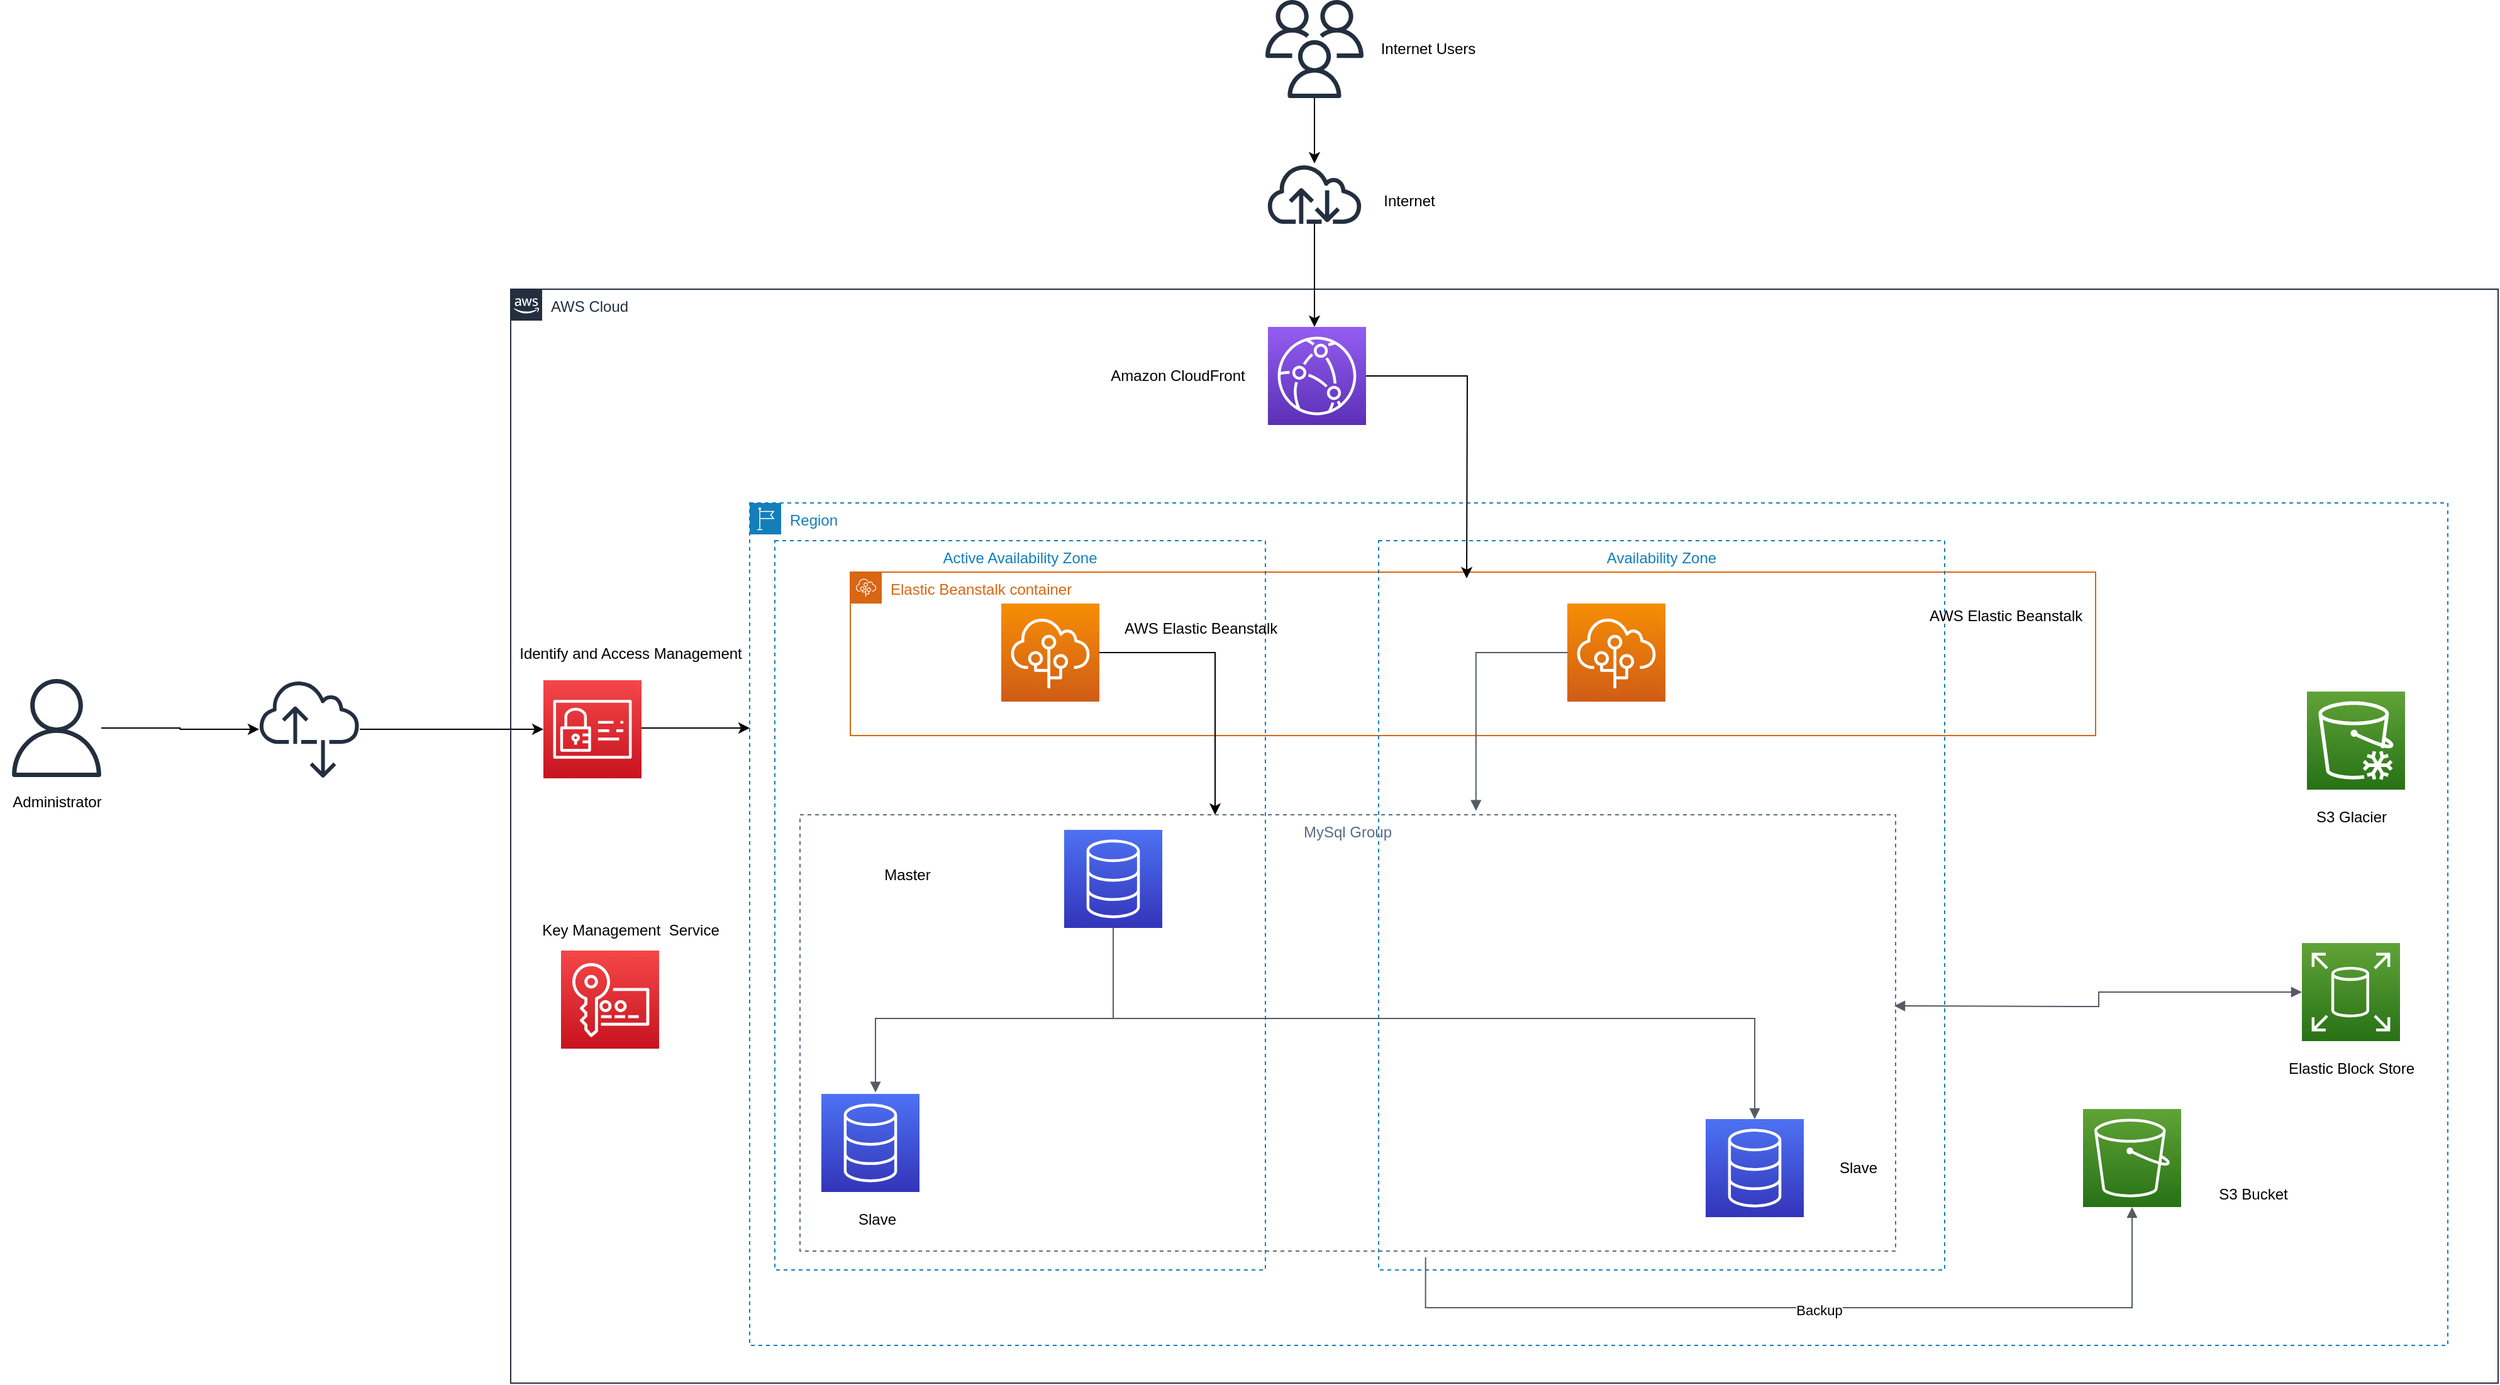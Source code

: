 <mxfile version="14.9.3" type="github">
  <diagram id="pQ-mQGiehcReT5hZOpBR" name="Page-1">
    <mxGraphModel dx="2000" dy="685" grid="1" gridSize="10" guides="1" tooltips="1" connect="1" arrows="1" fold="1" page="1" pageScale="1" pageWidth="827" pageHeight="1169" math="0" shadow="0">
      <root>
        <mxCell id="0" />
        <mxCell id="1" parent="0" />
        <mxCell id="ZLlnHVbcZNc7INUxOHm8-1" value="Elastic Beanstalk container" style="points=[[0,0],[0.25,0],[0.5,0],[0.75,0],[1,0],[1,0.25],[1,0.5],[1,0.75],[1,1],[0.75,1],[0.5,1],[0.25,1],[0,1],[0,0.75],[0,0.5],[0,0.25]];outlineConnect=0;gradientColor=none;html=1;whiteSpace=wrap;fontSize=12;fontStyle=0;shape=mxgraph.aws4.group;grIcon=mxgraph.aws4.group_elastic_beanstalk;strokeColor=#D86613;fillColor=none;verticalAlign=top;align=left;spacingLeft=30;fontColor=#D86613;dashed=0;" parent="1" vertex="1">
          <mxGeometry x="-90" y="465" width="990" height="130" as="geometry" />
        </mxCell>
        <mxCell id="ooA-Sr7LboeFShkX4qgm-1" value="AWS Cloud" style="points=[[0,0],[0.25,0],[0.5,0],[0.75,0],[1,0],[1,0.25],[1,0.5],[1,0.75],[1,1],[0.75,1],[0.5,1],[0.25,1],[0,1],[0,0.75],[0,0.5],[0,0.25]];outlineConnect=0;gradientColor=none;html=1;whiteSpace=wrap;fontSize=12;fontStyle=0;shape=mxgraph.aws4.group;grIcon=mxgraph.aws4.group_aws_cloud_alt;strokeColor=#232F3E;fillColor=none;verticalAlign=top;align=left;spacingLeft=30;fontColor=#232F3E;dashed=0;" parent="1" vertex="1">
          <mxGeometry x="-360" y="240" width="1580" height="870" as="geometry" />
        </mxCell>
        <mxCell id="ooA-Sr7LboeFShkX4qgm-3" value="Active Availability Zone" style="fillColor=none;strokeColor=#147EBA;dashed=1;verticalAlign=top;fontStyle=0;fontColor=#147EBA;" parent="1" vertex="1">
          <mxGeometry x="-150" y="440" width="390" height="580" as="geometry" />
        </mxCell>
        <mxCell id="ooA-Sr7LboeFShkX4qgm-2" value="Region" style="points=[[0,0],[0.25,0],[0.5,0],[0.75,0],[1,0],[1,0.25],[1,0.5],[1,0.75],[1,1],[0.75,1],[0.5,1],[0.25,1],[0,1],[0,0.75],[0,0.5],[0,0.25]];outlineConnect=0;gradientColor=none;html=1;whiteSpace=wrap;fontSize=12;fontStyle=0;shape=mxgraph.aws4.group;grIcon=mxgraph.aws4.group_region;strokeColor=#147EBA;fillColor=none;verticalAlign=top;align=left;spacingLeft=30;fontColor=#147EBA;dashed=1;" parent="1" vertex="1">
          <mxGeometry x="-170" y="410" width="1350" height="670" as="geometry" />
        </mxCell>
        <mxCell id="ooA-Sr7LboeFShkX4qgm-4" value="Availability Zone" style="fillColor=none;strokeColor=#147EBA;dashed=1;verticalAlign=top;fontStyle=0;fontColor=#147EBA;" parent="1" vertex="1">
          <mxGeometry x="330" y="440" width="450" height="580" as="geometry" />
        </mxCell>
        <mxCell id="LTmt9nos-p75ERaRz-Tp-5" value="" style="edgeStyle=orthogonalEdgeStyle;rounded=0;orthogonalLoop=1;jettySize=auto;html=1;" parent="1" source="ooA-Sr7LboeFShkX4qgm-8" target="ooA-Sr7LboeFShkX4qgm-11" edge="1">
          <mxGeometry relative="1" as="geometry" />
        </mxCell>
        <object label="" id="ooA-Sr7LboeFShkX4qgm-8">
          <mxCell style="outlineConnect=0;fontColor=#232F3E;gradientColor=none;fillColor=#232F3E;strokeColor=none;dashed=0;verticalLabelPosition=bottom;verticalAlign=top;align=center;html=1;fontSize=12;fontStyle=0;aspect=fixed;pointerEvents=1;shape=mxgraph.aws4.users;" parent="1" vertex="1">
            <mxGeometry x="240" y="10" width="78" height="78" as="geometry" />
          </mxCell>
        </object>
        <mxCell id="LTmt9nos-p75ERaRz-Tp-6" value="" style="edgeStyle=orthogonalEdgeStyle;rounded=0;orthogonalLoop=1;jettySize=auto;html=1;" parent="1" source="ooA-Sr7LboeFShkX4qgm-11" target="ooA-Sr7LboeFShkX4qgm-14" edge="1">
          <mxGeometry relative="1" as="geometry">
            <Array as="points">
              <mxPoint x="279" y="309" />
            </Array>
          </mxGeometry>
        </mxCell>
        <mxCell id="ooA-Sr7LboeFShkX4qgm-11" value="" style="outlineConnect=0;fontColor=#232F3E;gradientColor=none;fillColor=#232F3E;strokeColor=none;dashed=0;verticalLabelPosition=bottom;verticalAlign=top;align=center;html=1;fontSize=12;fontStyle=0;aspect=fixed;pointerEvents=1;shape=mxgraph.aws4.internet;" parent="1" vertex="1">
          <mxGeometry x="240" y="140" width="78" height="48" as="geometry" />
        </mxCell>
        <mxCell id="ZLlnHVbcZNc7INUxOHm8-2" value="" style="edgeStyle=orthogonalEdgeStyle;rounded=0;orthogonalLoop=1;jettySize=auto;html=1;" parent="1" source="ooA-Sr7LboeFShkX4qgm-14" edge="1">
          <mxGeometry relative="1" as="geometry">
            <mxPoint x="400" y="470" as="targetPoint" />
          </mxGeometry>
        </mxCell>
        <mxCell id="ooA-Sr7LboeFShkX4qgm-14" value="" style="points=[[0,0,0],[0.25,0,0],[0.5,0,0],[0.75,0,0],[1,0,0],[0,1,0],[0.25,1,0],[0.5,1,0],[0.75,1,0],[1,1,0],[0,0.25,0],[0,0.5,0],[0,0.75,0],[1,0.25,0],[1,0.5,0],[1,0.75,0]];outlineConnect=0;fontColor=#232F3E;gradientColor=#945DF2;gradientDirection=north;fillColor=#5A30B5;strokeColor=#ffffff;dashed=0;verticalLabelPosition=bottom;verticalAlign=top;align=center;html=1;fontSize=12;fontStyle=0;aspect=fixed;shape=mxgraph.aws4.resourceIcon;resIcon=mxgraph.aws4.cloudfront;" parent="1" vertex="1">
          <mxGeometry x="242" y="270" width="78" height="78" as="geometry" />
        </mxCell>
        <mxCell id="LTmt9nos-p75ERaRz-Tp-9" value="Internet Users" style="text;html=1;resizable=0;autosize=1;align=center;verticalAlign=middle;points=[];fillColor=none;strokeColor=none;rounded=0;" parent="1" vertex="1">
          <mxGeometry x="324" y="39" width="90" height="20" as="geometry" />
        </mxCell>
        <mxCell id="LTmt9nos-p75ERaRz-Tp-10" value="Amazon CloudFront" style="text;html=1;resizable=0;autosize=1;align=center;verticalAlign=middle;points=[];fillColor=none;strokeColor=none;rounded=0;" parent="1" vertex="1">
          <mxGeometry x="110" y="299" width="120" height="20" as="geometry" />
        </mxCell>
        <mxCell id="LTmt9nos-p75ERaRz-Tp-11" value="Internet" style="text;html=1;resizable=0;autosize=1;align=center;verticalAlign=middle;points=[];fillColor=none;strokeColor=none;rounded=0;" parent="1" vertex="1">
          <mxGeometry x="324" y="160" width="60" height="20" as="geometry" />
        </mxCell>
        <mxCell id="LTmt9nos-p75ERaRz-Tp-4" value="" style="points=[[0,0,0],[0.25,0,0],[0.5,0,0],[0.75,0,0],[1,0,0],[0,1,0],[0.25,1,0],[0.5,1,0],[0.75,1,0],[1,1,0],[0,0.25,0],[0,0.5,0],[0,0.75,0],[1,0.25,0],[1,0.5,0],[1,0.75,0]];outlineConnect=0;fontColor=#232F3E;gradientColor=#F78E04;gradientDirection=north;fillColor=#D05C17;strokeColor=#ffffff;dashed=0;verticalLabelPosition=bottom;verticalAlign=top;align=center;html=1;fontSize=12;fontStyle=0;aspect=fixed;shape=mxgraph.aws4.resourceIcon;resIcon=mxgraph.aws4.elastic_beanstalk;" parent="1" vertex="1">
          <mxGeometry x="30" y="490" width="78" height="78" as="geometry" />
        </mxCell>
        <mxCell id="LTmt9nos-p75ERaRz-Tp-8" value="" style="edgeStyle=orthogonalEdgeStyle;rounded=0;orthogonalLoop=1;jettySize=auto;html=1;exitX=1;exitY=0.5;exitDx=0;exitDy=0;exitPerimeter=0;" parent="1" source="LTmt9nos-p75ERaRz-Tp-4" target="LTmt9nos-p75ERaRz-Tp-28" edge="1">
          <mxGeometry relative="1" as="geometry">
            <mxPoint x="-89" y="550" as="sourcePoint" />
            <mxPoint x="-89" y="620" as="targetPoint" />
            <Array as="points">
              <mxPoint x="200" y="529" />
            </Array>
          </mxGeometry>
        </mxCell>
        <mxCell id="LTmt9nos-p75ERaRz-Tp-28" value="MySql Group" style="fillColor=none;strokeColor=#5A6C86;dashed=1;verticalAlign=top;fontStyle=0;fontColor=#5A6C86;" parent="1" vertex="1">
          <mxGeometry x="-130" y="658" width="871" height="347" as="geometry" />
        </mxCell>
        <mxCell id="LTmt9nos-p75ERaRz-Tp-29" value="" style="points=[[0,0,0],[0.25,0,0],[0.5,0,0],[0.75,0,0],[1,0,0],[0,1,0],[0.25,1,0],[0.5,1,0],[0.75,1,0],[1,1,0],[0,0.25,0],[0,0.5,0],[0,0.75,0],[1,0.25,0],[1,0.5,0],[1,0.75,0]];outlineConnect=0;fontColor=#232F3E;gradientColor=#4D72F3;gradientDirection=north;fillColor=#3334B9;strokeColor=#ffffff;dashed=0;verticalLabelPosition=bottom;verticalAlign=top;align=center;html=1;fontSize=12;fontStyle=0;aspect=fixed;shape=mxgraph.aws4.resourceIcon;resIcon=mxgraph.aws4.database;" parent="1" vertex="1">
          <mxGeometry x="80" y="670" width="78" height="78" as="geometry" />
        </mxCell>
        <mxCell id="LTmt9nos-p75ERaRz-Tp-30" value="" style="points=[[0,0,0],[0.25,0,0],[0.5,0,0],[0.75,0,0],[1,0,0],[0,1,0],[0.25,1,0],[0.5,1,0],[0.75,1,0],[1,1,0],[0,0.25,0],[0,0.5,0],[0,0.75,0],[1,0.25,0],[1,0.5,0],[1,0.75,0]];outlineConnect=0;fontColor=#232F3E;gradientColor=#4D72F3;gradientDirection=north;fillColor=#3334B9;strokeColor=#ffffff;dashed=0;verticalLabelPosition=bottom;verticalAlign=top;align=center;html=1;fontSize=12;fontStyle=0;aspect=fixed;shape=mxgraph.aws4.resourceIcon;resIcon=mxgraph.aws4.database;" parent="1" vertex="1">
          <mxGeometry x="-113" y="880" width="78" height="78" as="geometry" />
        </mxCell>
        <mxCell id="LTmt9nos-p75ERaRz-Tp-31" value="" style="points=[[0,0,0],[0.25,0,0],[0.5,0,0],[0.75,0,0],[1,0,0],[0,1,0],[0.25,1,0],[0.5,1,0],[0.75,1,0],[1,1,0],[0,0.25,0],[0,0.5,0],[0,0.75,0],[1,0.25,0],[1,0.5,0],[1,0.75,0]];outlineConnect=0;fontColor=#232F3E;gradientColor=#4D72F3;gradientDirection=north;fillColor=#3334B9;strokeColor=#ffffff;dashed=0;verticalLabelPosition=bottom;verticalAlign=top;align=center;html=1;fontSize=12;fontStyle=0;aspect=fixed;shape=mxgraph.aws4.resourceIcon;resIcon=mxgraph.aws4.database;" parent="1" vertex="1">
          <mxGeometry x="590" y="900" width="78" height="78" as="geometry" />
        </mxCell>
        <mxCell id="LTmt9nos-p75ERaRz-Tp-36" value="" style="points=[[0,0,0],[0.25,0,0],[0.5,0,0],[0.75,0,0],[1,0,0],[0,1,0],[0.25,1,0],[0.5,1,0],[0.75,1,0],[1,1,0],[0,0.25,0],[0,0.5,0],[0,0.75,0],[1,0.25,0],[1,0.5,0],[1,0.75,0]];outlineConnect=0;fontColor=#232F3E;gradientColor=#F78E04;gradientDirection=north;fillColor=#D05C17;strokeColor=#ffffff;dashed=0;verticalLabelPosition=bottom;verticalAlign=top;align=center;html=1;fontSize=12;fontStyle=0;aspect=fixed;shape=mxgraph.aws4.resourceIcon;resIcon=mxgraph.aws4.elastic_beanstalk;" parent="1" vertex="1">
          <mxGeometry x="480" y="490" width="78" height="78" as="geometry" />
        </mxCell>
        <mxCell id="LTmt9nos-p75ERaRz-Tp-37" value="AWS Elastic Beanstalk&amp;nbsp;" style="text;html=1;resizable=0;autosize=1;align=center;verticalAlign=middle;points=[];fillColor=none;strokeColor=none;rounded=0;" parent="1" vertex="1">
          <mxGeometry x="120" y="500" width="140" height="20" as="geometry" />
        </mxCell>
        <mxCell id="LTmt9nos-p75ERaRz-Tp-62" value="" style="edgeStyle=orthogonalEdgeStyle;rounded=0;orthogonalLoop=1;jettySize=auto;html=1;" parent="1" source="LTmt9nos-p75ERaRz-Tp-52" target="LTmt9nos-p75ERaRz-Tp-64" edge="1">
          <mxGeometry relative="1" as="geometry">
            <mxPoint x="-590" y="580" as="targetPoint" />
          </mxGeometry>
        </mxCell>
        <mxCell id="LTmt9nos-p75ERaRz-Tp-52" value="" style="outlineConnect=0;fontColor=#232F3E;gradientColor=none;fillColor=#232F3E;strokeColor=none;dashed=0;verticalLabelPosition=bottom;verticalAlign=top;align=center;html=1;fontSize=12;fontStyle=0;aspect=fixed;pointerEvents=1;shape=mxgraph.aws4.user;" parent="1" vertex="1">
          <mxGeometry x="-760" y="550" width="78" height="78" as="geometry" />
        </mxCell>
        <mxCell id="LTmt9nos-p75ERaRz-Tp-53" value="Administrator" style="text;html=1;resizable=0;autosize=1;align=center;verticalAlign=middle;points=[];fillColor=none;strokeColor=none;rounded=0;" parent="1" vertex="1">
          <mxGeometry x="-766" y="638" width="90" height="20" as="geometry" />
        </mxCell>
        <mxCell id="LTmt9nos-p75ERaRz-Tp-71" value="" style="edgeStyle=orthogonalEdgeStyle;rounded=0;orthogonalLoop=1;jettySize=auto;html=1;" parent="1" source="LTmt9nos-p75ERaRz-Tp-56" target="ooA-Sr7LboeFShkX4qgm-2" edge="1">
          <mxGeometry relative="1" as="geometry">
            <Array as="points">
              <mxPoint x="-190" y="589" />
              <mxPoint x="-190" y="589" />
            </Array>
          </mxGeometry>
        </mxCell>
        <mxCell id="LTmt9nos-p75ERaRz-Tp-56" value="" style="points=[[0,0,0],[0.25,0,0],[0.5,0,0],[0.75,0,0],[1,0,0],[0,1,0],[0.25,1,0],[0.5,1,0],[0.75,1,0],[1,1,0],[0,0.25,0],[0,0.5,0],[0,0.75,0],[1,0.25,0],[1,0.5,0],[1,0.75,0]];outlineConnect=0;fontColor=#232F3E;gradientColor=#F54749;gradientDirection=north;fillColor=#C7131F;strokeColor=#ffffff;dashed=0;verticalLabelPosition=bottom;verticalAlign=top;align=center;html=1;fontSize=12;fontStyle=0;aspect=fixed;shape=mxgraph.aws4.resourceIcon;resIcon=mxgraph.aws4.identity_and_access_management;" parent="1" vertex="1">
          <mxGeometry x="-334" y="551" width="78" height="78" as="geometry" />
        </mxCell>
        <mxCell id="LTmt9nos-p75ERaRz-Tp-70" value="" style="edgeStyle=orthogonalEdgeStyle;rounded=0;orthogonalLoop=1;jettySize=auto;html=1;" parent="1" source="LTmt9nos-p75ERaRz-Tp-64" target="LTmt9nos-p75ERaRz-Tp-56" edge="1">
          <mxGeometry relative="1" as="geometry">
            <mxPoint x="-400" y="590" as="targetPoint" />
          </mxGeometry>
        </mxCell>
        <mxCell id="LTmt9nos-p75ERaRz-Tp-64" value="" style="outlineConnect=0;fontColor=#232F3E;gradientColor=none;fillColor=#232F3E;strokeColor=none;dashed=0;verticalLabelPosition=bottom;verticalAlign=top;align=center;html=1;fontSize=12;fontStyle=0;aspect=fixed;pointerEvents=1;shape=mxgraph.aws4.internet_alt2;" parent="1" vertex="1">
          <mxGeometry x="-560" y="550" width="80" height="80" as="geometry" />
        </mxCell>
        <mxCell id="LTmt9nos-p75ERaRz-Tp-72" value="Identify and Access Management" style="text;html=1;resizable=0;autosize=1;align=center;verticalAlign=middle;points=[];fillColor=none;strokeColor=none;rounded=0;" parent="1" vertex="1">
          <mxGeometry x="-360" y="520" width="190" height="20" as="geometry" />
        </mxCell>
        <mxCell id="LTmt9nos-p75ERaRz-Tp-83" value="" style="points=[[0,0,0],[0.25,0,0],[0.5,0,0],[0.75,0,0],[1,0,0],[0,1,0],[0.25,1,0],[0.5,1,0],[0.75,1,0],[1,1,0],[0,0.25,0],[0,0.5,0],[0,0.75,0],[1,0.25,0],[1,0.5,0],[1,0.75,0]];outlineConnect=0;fontColor=#232F3E;gradientColor=#F54749;gradientDirection=north;fillColor=#C7131F;strokeColor=#ffffff;dashed=0;verticalLabelPosition=bottom;verticalAlign=top;align=center;html=1;fontSize=12;fontStyle=0;aspect=fixed;shape=mxgraph.aws4.resourceIcon;resIcon=mxgraph.aws4.key_management_service;" parent="1" vertex="1">
          <mxGeometry x="-320" y="766" width="78" height="78" as="geometry" />
        </mxCell>
        <mxCell id="LTmt9nos-p75ERaRz-Tp-84" value="" style="points=[[0,0,0],[0.25,0,0],[0.5,0,0],[0.75,0,0],[1,0,0],[0,1,0],[0.25,1,0],[0.5,1,0],[0.75,1,0],[1,1,0],[0,0.25,0],[0,0.5,0],[0,0.75,0],[1,0.25,0],[1,0.5,0],[1,0.75,0]];outlineConnect=0;fontColor=#232F3E;gradientColor=#60A337;gradientDirection=north;fillColor=#277116;strokeColor=#ffffff;dashed=0;verticalLabelPosition=bottom;verticalAlign=top;align=center;html=1;fontSize=12;fontStyle=0;aspect=fixed;shape=mxgraph.aws4.resourceIcon;resIcon=mxgraph.aws4.glacier;" parent="1" vertex="1">
          <mxGeometry x="1068" y="560" width="78" height="78" as="geometry" />
        </mxCell>
        <mxCell id="LTmt9nos-p75ERaRz-Tp-85" value="S3 Glacier" style="text;html=1;resizable=0;autosize=1;align=center;verticalAlign=middle;points=[];fillColor=none;strokeColor=none;rounded=0;" parent="1" vertex="1">
          <mxGeometry x="1068" y="650" width="70" height="20" as="geometry" />
        </mxCell>
        <mxCell id="LTmt9nos-p75ERaRz-Tp-97" value="" style="edgeStyle=orthogonalEdgeStyle;html=1;endArrow=block;elbow=vertical;startArrow=none;endFill=1;strokeColor=#545B64;rounded=0;exitX=0.5;exitY=1;exitDx=0;exitDy=0;exitPerimeter=0;" parent="1" source="LTmt9nos-p75ERaRz-Tp-29" edge="1">
          <mxGeometry width="100" relative="1" as="geometry">
            <mxPoint x="-170" y="878.82" as="sourcePoint" />
            <mxPoint x="-70" y="878.82" as="targetPoint" />
            <Array as="points">
              <mxPoint x="119" y="820" />
              <mxPoint x="-70" y="820" />
            </Array>
          </mxGeometry>
        </mxCell>
        <mxCell id="LTmt9nos-p75ERaRz-Tp-98" value="" style="edgeStyle=orthogonalEdgeStyle;html=1;endArrow=block;elbow=vertical;startArrow=none;endFill=1;strokeColor=#545B64;rounded=0;entryX=0.5;entryY=0;entryDx=0;entryDy=0;entryPerimeter=0;exitX=0.5;exitY=1;exitDx=0;exitDy=0;exitPerimeter=0;" parent="1" source="LTmt9nos-p75ERaRz-Tp-29" target="LTmt9nos-p75ERaRz-Tp-31" edge="1">
          <mxGeometry width="100" relative="1" as="geometry">
            <mxPoint y="780" as="sourcePoint" />
            <mxPoint x="130" y="730" as="targetPoint" />
            <Array as="points">
              <mxPoint x="119" y="820" />
              <mxPoint x="629" y="820" />
            </Array>
          </mxGeometry>
        </mxCell>
        <mxCell id="LTmt9nos-p75ERaRz-Tp-101" value="Master" style="text;html=1;resizable=0;autosize=1;align=center;verticalAlign=middle;points=[];fillColor=none;strokeColor=none;rounded=0;" parent="1" vertex="1">
          <mxGeometry x="-70" y="696" width="50" height="20" as="geometry" />
        </mxCell>
        <mxCell id="LTmt9nos-p75ERaRz-Tp-102" value="Slave" style="text;html=1;resizable=0;autosize=1;align=center;verticalAlign=middle;points=[];fillColor=none;strokeColor=none;rounded=0;" parent="1" vertex="1">
          <mxGeometry x="-94.5" y="970" width="50" height="20" as="geometry" />
        </mxCell>
        <mxCell id="LTmt9nos-p75ERaRz-Tp-106" value="Slave" style="text;html=1;resizable=0;autosize=1;align=center;verticalAlign=middle;points=[];fillColor=none;strokeColor=none;rounded=0;" parent="1" vertex="1">
          <mxGeometry x="686" y="929" width="50" height="20" as="geometry" />
        </mxCell>
        <mxCell id="LTmt9nos-p75ERaRz-Tp-107" value="AWS Elastic Beanstalk&amp;nbsp;" style="text;html=1;resizable=0;autosize=1;align=center;verticalAlign=middle;points=[];fillColor=none;strokeColor=none;rounded=0;" parent="1" vertex="1">
          <mxGeometry x="760" y="490" width="140" height="20" as="geometry" />
        </mxCell>
        <mxCell id="Qxc1Fl-9jdv7Uj5yRMaZ-1" value="Key Management &amp;nbsp;Service" style="text;html=1;resizable=0;autosize=1;align=center;verticalAlign=middle;points=[];fillColor=none;strokeColor=none;rounded=0;" parent="1" vertex="1">
          <mxGeometry x="-345" y="740" width="160" height="20" as="geometry" />
        </mxCell>
        <mxCell id="Qxc1Fl-9jdv7Uj5yRMaZ-3" value="" style="edgeStyle=orthogonalEdgeStyle;html=1;endArrow=block;elbow=vertical;startArrow=none;endFill=1;strokeColor=#545B64;rounded=0;exitX=0;exitY=0.5;exitDx=0;exitDy=0;exitPerimeter=0;entryX=0.617;entryY=-0.009;entryDx=0;entryDy=0;entryPerimeter=0;" parent="1" source="LTmt9nos-p75ERaRz-Tp-36" target="LTmt9nos-p75ERaRz-Tp-28" edge="1">
          <mxGeometry width="100" relative="1" as="geometry">
            <mxPoint x="330" y="580" as="sourcePoint" />
            <mxPoint x="430" y="580" as="targetPoint" />
            <Array as="points" />
          </mxGeometry>
        </mxCell>
        <mxCell id="Qxc1Fl-9jdv7Uj5yRMaZ-5" value="" style="points=[[0,0,0],[0.25,0,0],[0.5,0,0],[0.75,0,0],[1,0,0],[0,1,0],[0.25,1,0],[0.5,1,0],[0.75,1,0],[1,1,0],[0,0.25,0],[0,0.5,0],[0,0.75,0],[1,0.25,0],[1,0.5,0],[1,0.75,0]];outlineConnect=0;fontColor=#232F3E;gradientColor=#60A337;gradientDirection=north;fillColor=#277116;strokeColor=#ffffff;dashed=0;verticalLabelPosition=bottom;verticalAlign=top;align=center;html=1;fontSize=12;fontStyle=0;aspect=fixed;shape=mxgraph.aws4.resourceIcon;resIcon=mxgraph.aws4.s3;" parent="1" vertex="1">
          <mxGeometry x="890" y="892" width="78" height="78" as="geometry" />
        </mxCell>
        <mxCell id="Qxc1Fl-9jdv7Uj5yRMaZ-6" value="S3 Bucket" style="text;html=1;resizable=0;autosize=1;align=center;verticalAlign=middle;points=[];fillColor=none;strokeColor=none;rounded=0;" parent="1" vertex="1">
          <mxGeometry x="990" y="950" width="70" height="20" as="geometry" />
        </mxCell>
        <mxCell id="0bghD45XRLG5SR6BhIwJ-3" value="" style="points=[[0,0,0],[0.25,0,0],[0.5,0,0],[0.75,0,0],[1,0,0],[0,1,0],[0.25,1,0],[0.5,1,0],[0.75,1,0],[1,1,0],[0,0.25,0],[0,0.5,0],[0,0.75,0],[1,0.25,0],[1,0.5,0],[1,0.75,0]];outlineConnect=0;fontColor=#232F3E;gradientColor=#60A337;gradientDirection=north;fillColor=#277116;strokeColor=#ffffff;dashed=0;verticalLabelPosition=bottom;verticalAlign=top;align=center;html=1;fontSize=12;fontStyle=0;aspect=fixed;shape=mxgraph.aws4.resourceIcon;resIcon=mxgraph.aws4.elastic_block_store;" vertex="1" parent="1">
          <mxGeometry x="1064" y="760" width="78" height="78" as="geometry" />
        </mxCell>
        <mxCell id="0bghD45XRLG5SR6BhIwJ-4" value="Elastic Block Store" style="text;html=1;resizable=0;autosize=1;align=center;verticalAlign=middle;points=[];fillColor=none;strokeColor=none;rounded=0;" vertex="1" parent="1">
          <mxGeometry x="1043" y="850" width="120" height="20" as="geometry" />
        </mxCell>
        <mxCell id="0bghD45XRLG5SR6BhIwJ-7" value="" style="edgeStyle=orthogonalEdgeStyle;html=1;endArrow=block;elbow=vertical;startArrow=block;startFill=1;endFill=1;strokeColor=#545B64;rounded=0;" edge="1" parent="1" target="0bghD45XRLG5SR6BhIwJ-3">
          <mxGeometry width="100" relative="1" as="geometry">
            <mxPoint x="740" y="810" as="sourcePoint" />
            <mxPoint x="840" y="810" as="targetPoint" />
          </mxGeometry>
        </mxCell>
        <mxCell id="0bghD45XRLG5SR6BhIwJ-8" value="" style="edgeStyle=orthogonalEdgeStyle;html=1;endArrow=block;elbow=vertical;startArrow=none;endFill=1;strokeColor=#545B64;rounded=0;exitX=0.571;exitY=1.014;exitDx=0;exitDy=0;exitPerimeter=0;entryX=0.5;entryY=1;entryDx=0;entryDy=0;entryPerimeter=0;" edge="1" parent="1" source="LTmt9nos-p75ERaRz-Tp-28" target="Qxc1Fl-9jdv7Uj5yRMaZ-5">
          <mxGeometry width="100" relative="1" as="geometry">
            <mxPoint x="700" y="830" as="sourcePoint" />
            <mxPoint x="800" y="830" as="targetPoint" />
            <Array as="points">
              <mxPoint x="367" y="1050" />
              <mxPoint x="929" y="1050" />
            </Array>
          </mxGeometry>
        </mxCell>
        <mxCell id="0bghD45XRLG5SR6BhIwJ-9" value="Backup" style="edgeLabel;html=1;align=center;verticalAlign=middle;resizable=0;points=[];" vertex="1" connectable="0" parent="0bghD45XRLG5SR6BhIwJ-8">
          <mxGeometry x="0.035" y="-2" relative="1" as="geometry">
            <mxPoint as="offset" />
          </mxGeometry>
        </mxCell>
      </root>
    </mxGraphModel>
  </diagram>
</mxfile>
